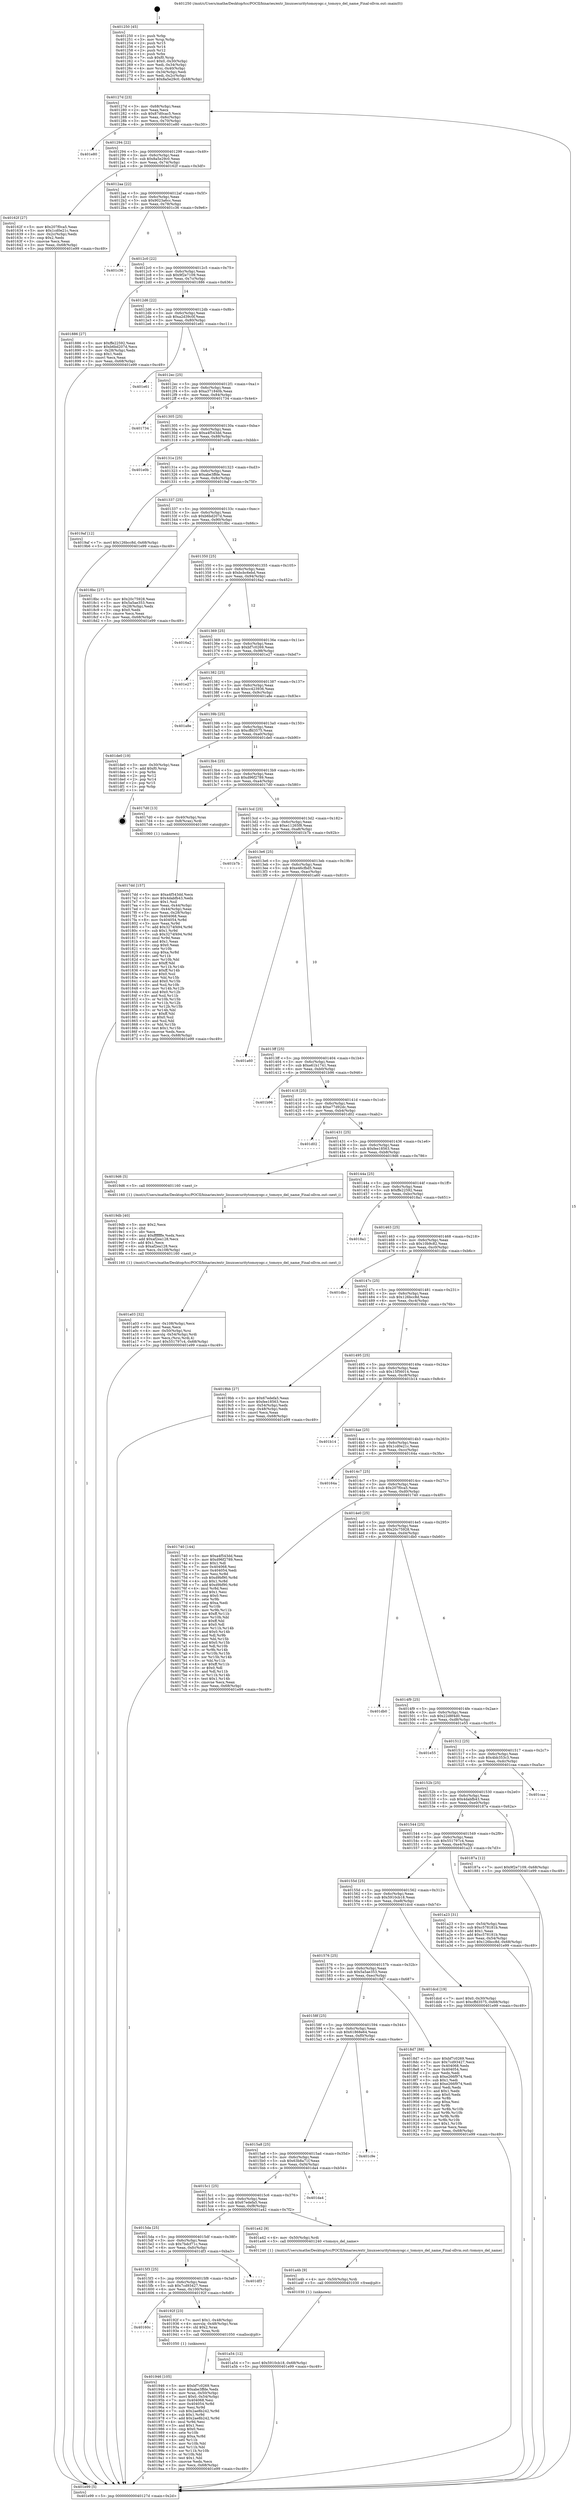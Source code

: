 digraph "0x401250" {
  label = "0x401250 (/mnt/c/Users/mathe/Desktop/tcc/POCII/binaries/extr_linuxsecuritytomoyogc.c_tomoyo_del_name_Final-ollvm.out::main(0))"
  labelloc = "t"
  node[shape=record]

  Entry [label="",width=0.3,height=0.3,shape=circle,fillcolor=black,style=filled]
  "0x40127d" [label="{
     0x40127d [23]\l
     | [instrs]\l
     &nbsp;&nbsp;0x40127d \<+3\>: mov -0x68(%rbp),%eax\l
     &nbsp;&nbsp;0x401280 \<+2\>: mov %eax,%ecx\l
     &nbsp;&nbsp;0x401282 \<+6\>: sub $0x87d0cac5,%ecx\l
     &nbsp;&nbsp;0x401288 \<+3\>: mov %eax,-0x6c(%rbp)\l
     &nbsp;&nbsp;0x40128b \<+3\>: mov %ecx,-0x70(%rbp)\l
     &nbsp;&nbsp;0x40128e \<+6\>: je 0000000000401e80 \<main+0xc30\>\l
  }"]
  "0x401e80" [label="{
     0x401e80\l
  }", style=dashed]
  "0x401294" [label="{
     0x401294 [22]\l
     | [instrs]\l
     &nbsp;&nbsp;0x401294 \<+5\>: jmp 0000000000401299 \<main+0x49\>\l
     &nbsp;&nbsp;0x401299 \<+3\>: mov -0x6c(%rbp),%eax\l
     &nbsp;&nbsp;0x40129c \<+5\>: sub $0x8a5e29c0,%eax\l
     &nbsp;&nbsp;0x4012a1 \<+3\>: mov %eax,-0x74(%rbp)\l
     &nbsp;&nbsp;0x4012a4 \<+6\>: je 000000000040162f \<main+0x3df\>\l
  }"]
  Exit [label="",width=0.3,height=0.3,shape=circle,fillcolor=black,style=filled,peripheries=2]
  "0x40162f" [label="{
     0x40162f [27]\l
     | [instrs]\l
     &nbsp;&nbsp;0x40162f \<+5\>: mov $0x207f0ca5,%eax\l
     &nbsp;&nbsp;0x401634 \<+5\>: mov $0x1cd0e21c,%ecx\l
     &nbsp;&nbsp;0x401639 \<+3\>: mov -0x2c(%rbp),%edx\l
     &nbsp;&nbsp;0x40163c \<+3\>: cmp $0x2,%edx\l
     &nbsp;&nbsp;0x40163f \<+3\>: cmovne %ecx,%eax\l
     &nbsp;&nbsp;0x401642 \<+3\>: mov %eax,-0x68(%rbp)\l
     &nbsp;&nbsp;0x401645 \<+5\>: jmp 0000000000401e99 \<main+0xc49\>\l
  }"]
  "0x4012aa" [label="{
     0x4012aa [22]\l
     | [instrs]\l
     &nbsp;&nbsp;0x4012aa \<+5\>: jmp 00000000004012af \<main+0x5f\>\l
     &nbsp;&nbsp;0x4012af \<+3\>: mov -0x6c(%rbp),%eax\l
     &nbsp;&nbsp;0x4012b2 \<+5\>: sub $0x9023a6cc,%eax\l
     &nbsp;&nbsp;0x4012b7 \<+3\>: mov %eax,-0x78(%rbp)\l
     &nbsp;&nbsp;0x4012ba \<+6\>: je 0000000000401c36 \<main+0x9e6\>\l
  }"]
  "0x401e99" [label="{
     0x401e99 [5]\l
     | [instrs]\l
     &nbsp;&nbsp;0x401e99 \<+5\>: jmp 000000000040127d \<main+0x2d\>\l
  }"]
  "0x401250" [label="{
     0x401250 [45]\l
     | [instrs]\l
     &nbsp;&nbsp;0x401250 \<+1\>: push %rbp\l
     &nbsp;&nbsp;0x401251 \<+3\>: mov %rsp,%rbp\l
     &nbsp;&nbsp;0x401254 \<+2\>: push %r15\l
     &nbsp;&nbsp;0x401256 \<+2\>: push %r14\l
     &nbsp;&nbsp;0x401258 \<+2\>: push %r12\l
     &nbsp;&nbsp;0x40125a \<+1\>: push %rbx\l
     &nbsp;&nbsp;0x40125b \<+7\>: sub $0xf0,%rsp\l
     &nbsp;&nbsp;0x401262 \<+7\>: movl $0x0,-0x30(%rbp)\l
     &nbsp;&nbsp;0x401269 \<+3\>: mov %edi,-0x34(%rbp)\l
     &nbsp;&nbsp;0x40126c \<+4\>: mov %rsi,-0x40(%rbp)\l
     &nbsp;&nbsp;0x401270 \<+3\>: mov -0x34(%rbp),%edi\l
     &nbsp;&nbsp;0x401273 \<+3\>: mov %edi,-0x2c(%rbp)\l
     &nbsp;&nbsp;0x401276 \<+7\>: movl $0x8a5e29c0,-0x68(%rbp)\l
  }"]
  "0x401a54" [label="{
     0x401a54 [12]\l
     | [instrs]\l
     &nbsp;&nbsp;0x401a54 \<+7\>: movl $0x5910cb18,-0x68(%rbp)\l
     &nbsp;&nbsp;0x401a5b \<+5\>: jmp 0000000000401e99 \<main+0xc49\>\l
  }"]
  "0x401c36" [label="{
     0x401c36\l
  }", style=dashed]
  "0x4012c0" [label="{
     0x4012c0 [22]\l
     | [instrs]\l
     &nbsp;&nbsp;0x4012c0 \<+5\>: jmp 00000000004012c5 \<main+0x75\>\l
     &nbsp;&nbsp;0x4012c5 \<+3\>: mov -0x6c(%rbp),%eax\l
     &nbsp;&nbsp;0x4012c8 \<+5\>: sub $0x9f2e7109,%eax\l
     &nbsp;&nbsp;0x4012cd \<+3\>: mov %eax,-0x7c(%rbp)\l
     &nbsp;&nbsp;0x4012d0 \<+6\>: je 0000000000401886 \<main+0x636\>\l
  }"]
  "0x401a4b" [label="{
     0x401a4b [9]\l
     | [instrs]\l
     &nbsp;&nbsp;0x401a4b \<+4\>: mov -0x50(%rbp),%rdi\l
     &nbsp;&nbsp;0x401a4f \<+5\>: call 0000000000401030 \<free@plt\>\l
     | [calls]\l
     &nbsp;&nbsp;0x401030 \{1\} (unknown)\l
  }"]
  "0x401886" [label="{
     0x401886 [27]\l
     | [instrs]\l
     &nbsp;&nbsp;0x401886 \<+5\>: mov $0xffe22592,%eax\l
     &nbsp;&nbsp;0x40188b \<+5\>: mov $0xb6bd207d,%ecx\l
     &nbsp;&nbsp;0x401890 \<+3\>: mov -0x28(%rbp),%edx\l
     &nbsp;&nbsp;0x401893 \<+3\>: cmp $0x1,%edx\l
     &nbsp;&nbsp;0x401896 \<+3\>: cmovl %ecx,%eax\l
     &nbsp;&nbsp;0x401899 \<+3\>: mov %eax,-0x68(%rbp)\l
     &nbsp;&nbsp;0x40189c \<+5\>: jmp 0000000000401e99 \<main+0xc49\>\l
  }"]
  "0x4012d6" [label="{
     0x4012d6 [22]\l
     | [instrs]\l
     &nbsp;&nbsp;0x4012d6 \<+5\>: jmp 00000000004012db \<main+0x8b\>\l
     &nbsp;&nbsp;0x4012db \<+3\>: mov -0x6c(%rbp),%eax\l
     &nbsp;&nbsp;0x4012de \<+5\>: sub $0xa2d39c0f,%eax\l
     &nbsp;&nbsp;0x4012e3 \<+3\>: mov %eax,-0x80(%rbp)\l
     &nbsp;&nbsp;0x4012e6 \<+6\>: je 0000000000401e61 \<main+0xc11\>\l
  }"]
  "0x401a03" [label="{
     0x401a03 [32]\l
     | [instrs]\l
     &nbsp;&nbsp;0x401a03 \<+6\>: mov -0x108(%rbp),%ecx\l
     &nbsp;&nbsp;0x401a09 \<+3\>: imul %eax,%ecx\l
     &nbsp;&nbsp;0x401a0c \<+4\>: mov -0x50(%rbp),%rsi\l
     &nbsp;&nbsp;0x401a10 \<+4\>: movslq -0x54(%rbp),%rdi\l
     &nbsp;&nbsp;0x401a14 \<+3\>: mov %ecx,(%rsi,%rdi,4)\l
     &nbsp;&nbsp;0x401a17 \<+7\>: movl $0x551797c4,-0x68(%rbp)\l
     &nbsp;&nbsp;0x401a1e \<+5\>: jmp 0000000000401e99 \<main+0xc49\>\l
  }"]
  "0x401e61" [label="{
     0x401e61\l
  }", style=dashed]
  "0x4012ec" [label="{
     0x4012ec [25]\l
     | [instrs]\l
     &nbsp;&nbsp;0x4012ec \<+5\>: jmp 00000000004012f1 \<main+0xa1\>\l
     &nbsp;&nbsp;0x4012f1 \<+3\>: mov -0x6c(%rbp),%eax\l
     &nbsp;&nbsp;0x4012f4 \<+5\>: sub $0xa371840b,%eax\l
     &nbsp;&nbsp;0x4012f9 \<+6\>: mov %eax,-0x84(%rbp)\l
     &nbsp;&nbsp;0x4012ff \<+6\>: je 0000000000401734 \<main+0x4e4\>\l
  }"]
  "0x4019db" [label="{
     0x4019db [40]\l
     | [instrs]\l
     &nbsp;&nbsp;0x4019db \<+5\>: mov $0x2,%ecx\l
     &nbsp;&nbsp;0x4019e0 \<+1\>: cltd\l
     &nbsp;&nbsp;0x4019e1 \<+2\>: idiv %ecx\l
     &nbsp;&nbsp;0x4019e3 \<+6\>: imul $0xfffffffe,%edx,%ecx\l
     &nbsp;&nbsp;0x4019e9 \<+6\>: add $0xaf2ea128,%ecx\l
     &nbsp;&nbsp;0x4019ef \<+3\>: add $0x1,%ecx\l
     &nbsp;&nbsp;0x4019f2 \<+6\>: sub $0xaf2ea128,%ecx\l
     &nbsp;&nbsp;0x4019f8 \<+6\>: mov %ecx,-0x108(%rbp)\l
     &nbsp;&nbsp;0x4019fe \<+5\>: call 0000000000401160 \<next_i\>\l
     | [calls]\l
     &nbsp;&nbsp;0x401160 \{1\} (/mnt/c/Users/mathe/Desktop/tcc/POCII/binaries/extr_linuxsecuritytomoyogc.c_tomoyo_del_name_Final-ollvm.out::next_i)\l
  }"]
  "0x401734" [label="{
     0x401734\l
  }", style=dashed]
  "0x401305" [label="{
     0x401305 [25]\l
     | [instrs]\l
     &nbsp;&nbsp;0x401305 \<+5\>: jmp 000000000040130a \<main+0xba\>\l
     &nbsp;&nbsp;0x40130a \<+3\>: mov -0x6c(%rbp),%eax\l
     &nbsp;&nbsp;0x40130d \<+5\>: sub $0xa4f543dd,%eax\l
     &nbsp;&nbsp;0x401312 \<+6\>: mov %eax,-0x88(%rbp)\l
     &nbsp;&nbsp;0x401318 \<+6\>: je 0000000000401e0b \<main+0xbbb\>\l
  }"]
  "0x401946" [label="{
     0x401946 [105]\l
     | [instrs]\l
     &nbsp;&nbsp;0x401946 \<+5\>: mov $0xbf7c0269,%ecx\l
     &nbsp;&nbsp;0x40194b \<+5\>: mov $0xabe3ffde,%edx\l
     &nbsp;&nbsp;0x401950 \<+4\>: mov %rax,-0x50(%rbp)\l
     &nbsp;&nbsp;0x401954 \<+7\>: movl $0x0,-0x54(%rbp)\l
     &nbsp;&nbsp;0x40195b \<+7\>: mov 0x404068,%esi\l
     &nbsp;&nbsp;0x401962 \<+8\>: mov 0x404054,%r8d\l
     &nbsp;&nbsp;0x40196a \<+3\>: mov %esi,%r9d\l
     &nbsp;&nbsp;0x40196d \<+7\>: sub $0x2ae8b242,%r9d\l
     &nbsp;&nbsp;0x401974 \<+4\>: sub $0x1,%r9d\l
     &nbsp;&nbsp;0x401978 \<+7\>: add $0x2ae8b242,%r9d\l
     &nbsp;&nbsp;0x40197f \<+4\>: imul %r9d,%esi\l
     &nbsp;&nbsp;0x401983 \<+3\>: and $0x1,%esi\l
     &nbsp;&nbsp;0x401986 \<+3\>: cmp $0x0,%esi\l
     &nbsp;&nbsp;0x401989 \<+4\>: sete %r10b\l
     &nbsp;&nbsp;0x40198d \<+4\>: cmp $0xa,%r8d\l
     &nbsp;&nbsp;0x401991 \<+4\>: setl %r11b\l
     &nbsp;&nbsp;0x401995 \<+3\>: mov %r10b,%bl\l
     &nbsp;&nbsp;0x401998 \<+3\>: and %r11b,%bl\l
     &nbsp;&nbsp;0x40199b \<+3\>: xor %r11b,%r10b\l
     &nbsp;&nbsp;0x40199e \<+3\>: or %r10b,%bl\l
     &nbsp;&nbsp;0x4019a1 \<+3\>: test $0x1,%bl\l
     &nbsp;&nbsp;0x4019a4 \<+3\>: cmovne %edx,%ecx\l
     &nbsp;&nbsp;0x4019a7 \<+3\>: mov %ecx,-0x68(%rbp)\l
     &nbsp;&nbsp;0x4019aa \<+5\>: jmp 0000000000401e99 \<main+0xc49\>\l
  }"]
  "0x401e0b" [label="{
     0x401e0b\l
  }", style=dashed]
  "0x40131e" [label="{
     0x40131e [25]\l
     | [instrs]\l
     &nbsp;&nbsp;0x40131e \<+5\>: jmp 0000000000401323 \<main+0xd3\>\l
     &nbsp;&nbsp;0x401323 \<+3\>: mov -0x6c(%rbp),%eax\l
     &nbsp;&nbsp;0x401326 \<+5\>: sub $0xabe3ffde,%eax\l
     &nbsp;&nbsp;0x40132b \<+6\>: mov %eax,-0x8c(%rbp)\l
     &nbsp;&nbsp;0x401331 \<+6\>: je 00000000004019af \<main+0x75f\>\l
  }"]
  "0x40160c" [label="{
     0x40160c\l
  }", style=dashed]
  "0x4019af" [label="{
     0x4019af [12]\l
     | [instrs]\l
     &nbsp;&nbsp;0x4019af \<+7\>: movl $0x126bcc8d,-0x68(%rbp)\l
     &nbsp;&nbsp;0x4019b6 \<+5\>: jmp 0000000000401e99 \<main+0xc49\>\l
  }"]
  "0x401337" [label="{
     0x401337 [25]\l
     | [instrs]\l
     &nbsp;&nbsp;0x401337 \<+5\>: jmp 000000000040133c \<main+0xec\>\l
     &nbsp;&nbsp;0x40133c \<+3\>: mov -0x6c(%rbp),%eax\l
     &nbsp;&nbsp;0x40133f \<+5\>: sub $0xb6bd207d,%eax\l
     &nbsp;&nbsp;0x401344 \<+6\>: mov %eax,-0x90(%rbp)\l
     &nbsp;&nbsp;0x40134a \<+6\>: je 00000000004018bc \<main+0x66c\>\l
  }"]
  "0x40192f" [label="{
     0x40192f [23]\l
     | [instrs]\l
     &nbsp;&nbsp;0x40192f \<+7\>: movl $0x1,-0x48(%rbp)\l
     &nbsp;&nbsp;0x401936 \<+4\>: movslq -0x48(%rbp),%rax\l
     &nbsp;&nbsp;0x40193a \<+4\>: shl $0x2,%rax\l
     &nbsp;&nbsp;0x40193e \<+3\>: mov %rax,%rdi\l
     &nbsp;&nbsp;0x401941 \<+5\>: call 0000000000401050 \<malloc@plt\>\l
     | [calls]\l
     &nbsp;&nbsp;0x401050 \{1\} (unknown)\l
  }"]
  "0x4018bc" [label="{
     0x4018bc [27]\l
     | [instrs]\l
     &nbsp;&nbsp;0x4018bc \<+5\>: mov $0x20c75928,%eax\l
     &nbsp;&nbsp;0x4018c1 \<+5\>: mov $0x5a5ae353,%ecx\l
     &nbsp;&nbsp;0x4018c6 \<+3\>: mov -0x28(%rbp),%edx\l
     &nbsp;&nbsp;0x4018c9 \<+3\>: cmp $0x0,%edx\l
     &nbsp;&nbsp;0x4018cc \<+3\>: cmove %ecx,%eax\l
     &nbsp;&nbsp;0x4018cf \<+3\>: mov %eax,-0x68(%rbp)\l
     &nbsp;&nbsp;0x4018d2 \<+5\>: jmp 0000000000401e99 \<main+0xc49\>\l
  }"]
  "0x401350" [label="{
     0x401350 [25]\l
     | [instrs]\l
     &nbsp;&nbsp;0x401350 \<+5\>: jmp 0000000000401355 \<main+0x105\>\l
     &nbsp;&nbsp;0x401355 \<+3\>: mov -0x6c(%rbp),%eax\l
     &nbsp;&nbsp;0x401358 \<+5\>: sub $0xbcbc6ebd,%eax\l
     &nbsp;&nbsp;0x40135d \<+6\>: mov %eax,-0x94(%rbp)\l
     &nbsp;&nbsp;0x401363 \<+6\>: je 00000000004016a2 \<main+0x452\>\l
  }"]
  "0x4015f3" [label="{
     0x4015f3 [25]\l
     | [instrs]\l
     &nbsp;&nbsp;0x4015f3 \<+5\>: jmp 00000000004015f8 \<main+0x3a8\>\l
     &nbsp;&nbsp;0x4015f8 \<+3\>: mov -0x6c(%rbp),%eax\l
     &nbsp;&nbsp;0x4015fb \<+5\>: sub $0x7cd93427,%eax\l
     &nbsp;&nbsp;0x401600 \<+6\>: mov %eax,-0x100(%rbp)\l
     &nbsp;&nbsp;0x401606 \<+6\>: je 000000000040192f \<main+0x6df\>\l
  }"]
  "0x4016a2" [label="{
     0x4016a2\l
  }", style=dashed]
  "0x401369" [label="{
     0x401369 [25]\l
     | [instrs]\l
     &nbsp;&nbsp;0x401369 \<+5\>: jmp 000000000040136e \<main+0x11e\>\l
     &nbsp;&nbsp;0x40136e \<+3\>: mov -0x6c(%rbp),%eax\l
     &nbsp;&nbsp;0x401371 \<+5\>: sub $0xbf7c0269,%eax\l
     &nbsp;&nbsp;0x401376 \<+6\>: mov %eax,-0x98(%rbp)\l
     &nbsp;&nbsp;0x40137c \<+6\>: je 0000000000401e27 \<main+0xbd7\>\l
  }"]
  "0x401df3" [label="{
     0x401df3\l
  }", style=dashed]
  "0x401e27" [label="{
     0x401e27\l
  }", style=dashed]
  "0x401382" [label="{
     0x401382 [25]\l
     | [instrs]\l
     &nbsp;&nbsp;0x401382 \<+5\>: jmp 0000000000401387 \<main+0x137\>\l
     &nbsp;&nbsp;0x401387 \<+3\>: mov -0x6c(%rbp),%eax\l
     &nbsp;&nbsp;0x40138a \<+5\>: sub $0xcc423936,%eax\l
     &nbsp;&nbsp;0x40138f \<+6\>: mov %eax,-0x9c(%rbp)\l
     &nbsp;&nbsp;0x401395 \<+6\>: je 0000000000401a8e \<main+0x83e\>\l
  }"]
  "0x4015da" [label="{
     0x4015da [25]\l
     | [instrs]\l
     &nbsp;&nbsp;0x4015da \<+5\>: jmp 00000000004015df \<main+0x38f\>\l
     &nbsp;&nbsp;0x4015df \<+3\>: mov -0x6c(%rbp),%eax\l
     &nbsp;&nbsp;0x4015e2 \<+5\>: sub $0x7bdcf71c,%eax\l
     &nbsp;&nbsp;0x4015e7 \<+6\>: mov %eax,-0xfc(%rbp)\l
     &nbsp;&nbsp;0x4015ed \<+6\>: je 0000000000401df3 \<main+0xba3\>\l
  }"]
  "0x401a8e" [label="{
     0x401a8e\l
  }", style=dashed]
  "0x40139b" [label="{
     0x40139b [25]\l
     | [instrs]\l
     &nbsp;&nbsp;0x40139b \<+5\>: jmp 00000000004013a0 \<main+0x150\>\l
     &nbsp;&nbsp;0x4013a0 \<+3\>: mov -0x6c(%rbp),%eax\l
     &nbsp;&nbsp;0x4013a3 \<+5\>: sub $0xcffd3575,%eax\l
     &nbsp;&nbsp;0x4013a8 \<+6\>: mov %eax,-0xa0(%rbp)\l
     &nbsp;&nbsp;0x4013ae \<+6\>: je 0000000000401de0 \<main+0xb90\>\l
  }"]
  "0x401a42" [label="{
     0x401a42 [9]\l
     | [instrs]\l
     &nbsp;&nbsp;0x401a42 \<+4\>: mov -0x50(%rbp),%rdi\l
     &nbsp;&nbsp;0x401a46 \<+5\>: call 0000000000401240 \<tomoyo_del_name\>\l
     | [calls]\l
     &nbsp;&nbsp;0x401240 \{1\} (/mnt/c/Users/mathe/Desktop/tcc/POCII/binaries/extr_linuxsecuritytomoyogc.c_tomoyo_del_name_Final-ollvm.out::tomoyo_del_name)\l
  }"]
  "0x401de0" [label="{
     0x401de0 [19]\l
     | [instrs]\l
     &nbsp;&nbsp;0x401de0 \<+3\>: mov -0x30(%rbp),%eax\l
     &nbsp;&nbsp;0x401de3 \<+7\>: add $0xf0,%rsp\l
     &nbsp;&nbsp;0x401dea \<+1\>: pop %rbx\l
     &nbsp;&nbsp;0x401deb \<+2\>: pop %r12\l
     &nbsp;&nbsp;0x401ded \<+2\>: pop %r14\l
     &nbsp;&nbsp;0x401def \<+2\>: pop %r15\l
     &nbsp;&nbsp;0x401df1 \<+1\>: pop %rbp\l
     &nbsp;&nbsp;0x401df2 \<+1\>: ret\l
  }"]
  "0x4013b4" [label="{
     0x4013b4 [25]\l
     | [instrs]\l
     &nbsp;&nbsp;0x4013b4 \<+5\>: jmp 00000000004013b9 \<main+0x169\>\l
     &nbsp;&nbsp;0x4013b9 \<+3\>: mov -0x6c(%rbp),%eax\l
     &nbsp;&nbsp;0x4013bc \<+5\>: sub $0xd96f2789,%eax\l
     &nbsp;&nbsp;0x4013c1 \<+6\>: mov %eax,-0xa4(%rbp)\l
     &nbsp;&nbsp;0x4013c7 \<+6\>: je 00000000004017d0 \<main+0x580\>\l
  }"]
  "0x4015c1" [label="{
     0x4015c1 [25]\l
     | [instrs]\l
     &nbsp;&nbsp;0x4015c1 \<+5\>: jmp 00000000004015c6 \<main+0x376\>\l
     &nbsp;&nbsp;0x4015c6 \<+3\>: mov -0x6c(%rbp),%eax\l
     &nbsp;&nbsp;0x4015c9 \<+5\>: sub $0x67edefa5,%eax\l
     &nbsp;&nbsp;0x4015ce \<+6\>: mov %eax,-0xf8(%rbp)\l
     &nbsp;&nbsp;0x4015d4 \<+6\>: je 0000000000401a42 \<main+0x7f2\>\l
  }"]
  "0x4017d0" [label="{
     0x4017d0 [13]\l
     | [instrs]\l
     &nbsp;&nbsp;0x4017d0 \<+4\>: mov -0x40(%rbp),%rax\l
     &nbsp;&nbsp;0x4017d4 \<+4\>: mov 0x8(%rax),%rdi\l
     &nbsp;&nbsp;0x4017d8 \<+5\>: call 0000000000401060 \<atoi@plt\>\l
     | [calls]\l
     &nbsp;&nbsp;0x401060 \{1\} (unknown)\l
  }"]
  "0x4013cd" [label="{
     0x4013cd [25]\l
     | [instrs]\l
     &nbsp;&nbsp;0x4013cd \<+5\>: jmp 00000000004013d2 \<main+0x182\>\l
     &nbsp;&nbsp;0x4013d2 \<+3\>: mov -0x6c(%rbp),%eax\l
     &nbsp;&nbsp;0x4013d5 \<+5\>: sub $0xe11265f8,%eax\l
     &nbsp;&nbsp;0x4013da \<+6\>: mov %eax,-0xa8(%rbp)\l
     &nbsp;&nbsp;0x4013e0 \<+6\>: je 0000000000401b7b \<main+0x92b\>\l
  }"]
  "0x401da4" [label="{
     0x401da4\l
  }", style=dashed]
  "0x401b7b" [label="{
     0x401b7b\l
  }", style=dashed]
  "0x4013e6" [label="{
     0x4013e6 [25]\l
     | [instrs]\l
     &nbsp;&nbsp;0x4013e6 \<+5\>: jmp 00000000004013eb \<main+0x19b\>\l
     &nbsp;&nbsp;0x4013eb \<+3\>: mov -0x6c(%rbp),%eax\l
     &nbsp;&nbsp;0x4013ee \<+5\>: sub $0xe46cfbd5,%eax\l
     &nbsp;&nbsp;0x4013f3 \<+6\>: mov %eax,-0xac(%rbp)\l
     &nbsp;&nbsp;0x4013f9 \<+6\>: je 0000000000401a60 \<main+0x810\>\l
  }"]
  "0x4015a8" [label="{
     0x4015a8 [25]\l
     | [instrs]\l
     &nbsp;&nbsp;0x4015a8 \<+5\>: jmp 00000000004015ad \<main+0x35d\>\l
     &nbsp;&nbsp;0x4015ad \<+3\>: mov -0x6c(%rbp),%eax\l
     &nbsp;&nbsp;0x4015b0 \<+5\>: sub $0x63b8a71f,%eax\l
     &nbsp;&nbsp;0x4015b5 \<+6\>: mov %eax,-0xf4(%rbp)\l
     &nbsp;&nbsp;0x4015bb \<+6\>: je 0000000000401da4 \<main+0xb54\>\l
  }"]
  "0x401a60" [label="{
     0x401a60\l
  }", style=dashed]
  "0x4013ff" [label="{
     0x4013ff [25]\l
     | [instrs]\l
     &nbsp;&nbsp;0x4013ff \<+5\>: jmp 0000000000401404 \<main+0x1b4\>\l
     &nbsp;&nbsp;0x401404 \<+3\>: mov -0x6c(%rbp),%eax\l
     &nbsp;&nbsp;0x401407 \<+5\>: sub $0xe61b1741,%eax\l
     &nbsp;&nbsp;0x40140c \<+6\>: mov %eax,-0xb0(%rbp)\l
     &nbsp;&nbsp;0x401412 \<+6\>: je 0000000000401b96 \<main+0x946\>\l
  }"]
  "0x401c9e" [label="{
     0x401c9e\l
  }", style=dashed]
  "0x401b96" [label="{
     0x401b96\l
  }", style=dashed]
  "0x401418" [label="{
     0x401418 [25]\l
     | [instrs]\l
     &nbsp;&nbsp;0x401418 \<+5\>: jmp 000000000040141d \<main+0x1cd\>\l
     &nbsp;&nbsp;0x40141d \<+3\>: mov -0x6c(%rbp),%eax\l
     &nbsp;&nbsp;0x401420 \<+5\>: sub $0xe77d92dc,%eax\l
     &nbsp;&nbsp;0x401425 \<+6\>: mov %eax,-0xb4(%rbp)\l
     &nbsp;&nbsp;0x40142b \<+6\>: je 0000000000401d02 \<main+0xab2\>\l
  }"]
  "0x40158f" [label="{
     0x40158f [25]\l
     | [instrs]\l
     &nbsp;&nbsp;0x40158f \<+5\>: jmp 0000000000401594 \<main+0x344\>\l
     &nbsp;&nbsp;0x401594 \<+3\>: mov -0x6c(%rbp),%eax\l
     &nbsp;&nbsp;0x401597 \<+5\>: sub $0x61868e64,%eax\l
     &nbsp;&nbsp;0x40159c \<+6\>: mov %eax,-0xf0(%rbp)\l
     &nbsp;&nbsp;0x4015a2 \<+6\>: je 0000000000401c9e \<main+0xa4e\>\l
  }"]
  "0x401d02" [label="{
     0x401d02\l
  }", style=dashed]
  "0x401431" [label="{
     0x401431 [25]\l
     | [instrs]\l
     &nbsp;&nbsp;0x401431 \<+5\>: jmp 0000000000401436 \<main+0x1e6\>\l
     &nbsp;&nbsp;0x401436 \<+3\>: mov -0x6c(%rbp),%eax\l
     &nbsp;&nbsp;0x401439 \<+5\>: sub $0xfee18563,%eax\l
     &nbsp;&nbsp;0x40143e \<+6\>: mov %eax,-0xb8(%rbp)\l
     &nbsp;&nbsp;0x401444 \<+6\>: je 00000000004019d6 \<main+0x786\>\l
  }"]
  "0x4018d7" [label="{
     0x4018d7 [88]\l
     | [instrs]\l
     &nbsp;&nbsp;0x4018d7 \<+5\>: mov $0xbf7c0269,%eax\l
     &nbsp;&nbsp;0x4018dc \<+5\>: mov $0x7cd93427,%ecx\l
     &nbsp;&nbsp;0x4018e1 \<+7\>: mov 0x404068,%edx\l
     &nbsp;&nbsp;0x4018e8 \<+7\>: mov 0x404054,%esi\l
     &nbsp;&nbsp;0x4018ef \<+2\>: mov %edx,%edi\l
     &nbsp;&nbsp;0x4018f1 \<+6\>: sub $0xe266f974,%edi\l
     &nbsp;&nbsp;0x4018f7 \<+3\>: sub $0x1,%edi\l
     &nbsp;&nbsp;0x4018fa \<+6\>: add $0xe266f974,%edi\l
     &nbsp;&nbsp;0x401900 \<+3\>: imul %edi,%edx\l
     &nbsp;&nbsp;0x401903 \<+3\>: and $0x1,%edx\l
     &nbsp;&nbsp;0x401906 \<+3\>: cmp $0x0,%edx\l
     &nbsp;&nbsp;0x401909 \<+4\>: sete %r8b\l
     &nbsp;&nbsp;0x40190d \<+3\>: cmp $0xa,%esi\l
     &nbsp;&nbsp;0x401910 \<+4\>: setl %r9b\l
     &nbsp;&nbsp;0x401914 \<+3\>: mov %r8b,%r10b\l
     &nbsp;&nbsp;0x401917 \<+3\>: and %r9b,%r10b\l
     &nbsp;&nbsp;0x40191a \<+3\>: xor %r9b,%r8b\l
     &nbsp;&nbsp;0x40191d \<+3\>: or %r8b,%r10b\l
     &nbsp;&nbsp;0x401920 \<+4\>: test $0x1,%r10b\l
     &nbsp;&nbsp;0x401924 \<+3\>: cmovne %ecx,%eax\l
     &nbsp;&nbsp;0x401927 \<+3\>: mov %eax,-0x68(%rbp)\l
     &nbsp;&nbsp;0x40192a \<+5\>: jmp 0000000000401e99 \<main+0xc49\>\l
  }"]
  "0x4019d6" [label="{
     0x4019d6 [5]\l
     | [instrs]\l
     &nbsp;&nbsp;0x4019d6 \<+5\>: call 0000000000401160 \<next_i\>\l
     | [calls]\l
     &nbsp;&nbsp;0x401160 \{1\} (/mnt/c/Users/mathe/Desktop/tcc/POCII/binaries/extr_linuxsecuritytomoyogc.c_tomoyo_del_name_Final-ollvm.out::next_i)\l
  }"]
  "0x40144a" [label="{
     0x40144a [25]\l
     | [instrs]\l
     &nbsp;&nbsp;0x40144a \<+5\>: jmp 000000000040144f \<main+0x1ff\>\l
     &nbsp;&nbsp;0x40144f \<+3\>: mov -0x6c(%rbp),%eax\l
     &nbsp;&nbsp;0x401452 \<+5\>: sub $0xffe22592,%eax\l
     &nbsp;&nbsp;0x401457 \<+6\>: mov %eax,-0xbc(%rbp)\l
     &nbsp;&nbsp;0x40145d \<+6\>: je 00000000004018a1 \<main+0x651\>\l
  }"]
  "0x401576" [label="{
     0x401576 [25]\l
     | [instrs]\l
     &nbsp;&nbsp;0x401576 \<+5\>: jmp 000000000040157b \<main+0x32b\>\l
     &nbsp;&nbsp;0x40157b \<+3\>: mov -0x6c(%rbp),%eax\l
     &nbsp;&nbsp;0x40157e \<+5\>: sub $0x5a5ae353,%eax\l
     &nbsp;&nbsp;0x401583 \<+6\>: mov %eax,-0xec(%rbp)\l
     &nbsp;&nbsp;0x401589 \<+6\>: je 00000000004018d7 \<main+0x687\>\l
  }"]
  "0x4018a1" [label="{
     0x4018a1\l
  }", style=dashed]
  "0x401463" [label="{
     0x401463 [25]\l
     | [instrs]\l
     &nbsp;&nbsp;0x401463 \<+5\>: jmp 0000000000401468 \<main+0x218\>\l
     &nbsp;&nbsp;0x401468 \<+3\>: mov -0x6c(%rbp),%eax\l
     &nbsp;&nbsp;0x40146b \<+5\>: sub $0x10b9c82,%eax\l
     &nbsp;&nbsp;0x401470 \<+6\>: mov %eax,-0xc0(%rbp)\l
     &nbsp;&nbsp;0x401476 \<+6\>: je 0000000000401dbc \<main+0xb6c\>\l
  }"]
  "0x401dcd" [label="{
     0x401dcd [19]\l
     | [instrs]\l
     &nbsp;&nbsp;0x401dcd \<+7\>: movl $0x0,-0x30(%rbp)\l
     &nbsp;&nbsp;0x401dd4 \<+7\>: movl $0xcffd3575,-0x68(%rbp)\l
     &nbsp;&nbsp;0x401ddb \<+5\>: jmp 0000000000401e99 \<main+0xc49\>\l
  }"]
  "0x401dbc" [label="{
     0x401dbc\l
  }", style=dashed]
  "0x40147c" [label="{
     0x40147c [25]\l
     | [instrs]\l
     &nbsp;&nbsp;0x40147c \<+5\>: jmp 0000000000401481 \<main+0x231\>\l
     &nbsp;&nbsp;0x401481 \<+3\>: mov -0x6c(%rbp),%eax\l
     &nbsp;&nbsp;0x401484 \<+5\>: sub $0x126bcc8d,%eax\l
     &nbsp;&nbsp;0x401489 \<+6\>: mov %eax,-0xc4(%rbp)\l
     &nbsp;&nbsp;0x40148f \<+6\>: je 00000000004019bb \<main+0x76b\>\l
  }"]
  "0x40155d" [label="{
     0x40155d [25]\l
     | [instrs]\l
     &nbsp;&nbsp;0x40155d \<+5\>: jmp 0000000000401562 \<main+0x312\>\l
     &nbsp;&nbsp;0x401562 \<+3\>: mov -0x6c(%rbp),%eax\l
     &nbsp;&nbsp;0x401565 \<+5\>: sub $0x5910cb18,%eax\l
     &nbsp;&nbsp;0x40156a \<+6\>: mov %eax,-0xe8(%rbp)\l
     &nbsp;&nbsp;0x401570 \<+6\>: je 0000000000401dcd \<main+0xb7d\>\l
  }"]
  "0x4019bb" [label="{
     0x4019bb [27]\l
     | [instrs]\l
     &nbsp;&nbsp;0x4019bb \<+5\>: mov $0x67edefa5,%eax\l
     &nbsp;&nbsp;0x4019c0 \<+5\>: mov $0xfee18563,%ecx\l
     &nbsp;&nbsp;0x4019c5 \<+3\>: mov -0x54(%rbp),%edx\l
     &nbsp;&nbsp;0x4019c8 \<+3\>: cmp -0x48(%rbp),%edx\l
     &nbsp;&nbsp;0x4019cb \<+3\>: cmovl %ecx,%eax\l
     &nbsp;&nbsp;0x4019ce \<+3\>: mov %eax,-0x68(%rbp)\l
     &nbsp;&nbsp;0x4019d1 \<+5\>: jmp 0000000000401e99 \<main+0xc49\>\l
  }"]
  "0x401495" [label="{
     0x401495 [25]\l
     | [instrs]\l
     &nbsp;&nbsp;0x401495 \<+5\>: jmp 000000000040149a \<main+0x24a\>\l
     &nbsp;&nbsp;0x40149a \<+3\>: mov -0x6c(%rbp),%eax\l
     &nbsp;&nbsp;0x40149d \<+5\>: sub $0x15f56014,%eax\l
     &nbsp;&nbsp;0x4014a2 \<+6\>: mov %eax,-0xc8(%rbp)\l
     &nbsp;&nbsp;0x4014a8 \<+6\>: je 0000000000401b14 \<main+0x8c4\>\l
  }"]
  "0x401a23" [label="{
     0x401a23 [31]\l
     | [instrs]\l
     &nbsp;&nbsp;0x401a23 \<+3\>: mov -0x54(%rbp),%eax\l
     &nbsp;&nbsp;0x401a26 \<+5\>: sub $0xc578181b,%eax\l
     &nbsp;&nbsp;0x401a2b \<+3\>: add $0x1,%eax\l
     &nbsp;&nbsp;0x401a2e \<+5\>: add $0xc578181b,%eax\l
     &nbsp;&nbsp;0x401a33 \<+3\>: mov %eax,-0x54(%rbp)\l
     &nbsp;&nbsp;0x401a36 \<+7\>: movl $0x126bcc8d,-0x68(%rbp)\l
     &nbsp;&nbsp;0x401a3d \<+5\>: jmp 0000000000401e99 \<main+0xc49\>\l
  }"]
  "0x401b14" [label="{
     0x401b14\l
  }", style=dashed]
  "0x4014ae" [label="{
     0x4014ae [25]\l
     | [instrs]\l
     &nbsp;&nbsp;0x4014ae \<+5\>: jmp 00000000004014b3 \<main+0x263\>\l
     &nbsp;&nbsp;0x4014b3 \<+3\>: mov -0x6c(%rbp),%eax\l
     &nbsp;&nbsp;0x4014b6 \<+5\>: sub $0x1cd0e21c,%eax\l
     &nbsp;&nbsp;0x4014bb \<+6\>: mov %eax,-0xcc(%rbp)\l
     &nbsp;&nbsp;0x4014c1 \<+6\>: je 000000000040164a \<main+0x3fa\>\l
  }"]
  "0x401544" [label="{
     0x401544 [25]\l
     | [instrs]\l
     &nbsp;&nbsp;0x401544 \<+5\>: jmp 0000000000401549 \<main+0x2f9\>\l
     &nbsp;&nbsp;0x401549 \<+3\>: mov -0x6c(%rbp),%eax\l
     &nbsp;&nbsp;0x40154c \<+5\>: sub $0x551797c4,%eax\l
     &nbsp;&nbsp;0x401551 \<+6\>: mov %eax,-0xe4(%rbp)\l
     &nbsp;&nbsp;0x401557 \<+6\>: je 0000000000401a23 \<main+0x7d3\>\l
  }"]
  "0x40164a" [label="{
     0x40164a\l
  }", style=dashed]
  "0x4014c7" [label="{
     0x4014c7 [25]\l
     | [instrs]\l
     &nbsp;&nbsp;0x4014c7 \<+5\>: jmp 00000000004014cc \<main+0x27c\>\l
     &nbsp;&nbsp;0x4014cc \<+3\>: mov -0x6c(%rbp),%eax\l
     &nbsp;&nbsp;0x4014cf \<+5\>: sub $0x207f0ca5,%eax\l
     &nbsp;&nbsp;0x4014d4 \<+6\>: mov %eax,-0xd0(%rbp)\l
     &nbsp;&nbsp;0x4014da \<+6\>: je 0000000000401740 \<main+0x4f0\>\l
  }"]
  "0x40187a" [label="{
     0x40187a [12]\l
     | [instrs]\l
     &nbsp;&nbsp;0x40187a \<+7\>: movl $0x9f2e7109,-0x68(%rbp)\l
     &nbsp;&nbsp;0x401881 \<+5\>: jmp 0000000000401e99 \<main+0xc49\>\l
  }"]
  "0x401740" [label="{
     0x401740 [144]\l
     | [instrs]\l
     &nbsp;&nbsp;0x401740 \<+5\>: mov $0xa4f543dd,%eax\l
     &nbsp;&nbsp;0x401745 \<+5\>: mov $0xd96f2789,%ecx\l
     &nbsp;&nbsp;0x40174a \<+2\>: mov $0x1,%dl\l
     &nbsp;&nbsp;0x40174c \<+7\>: mov 0x404068,%esi\l
     &nbsp;&nbsp;0x401753 \<+7\>: mov 0x404054,%edi\l
     &nbsp;&nbsp;0x40175a \<+3\>: mov %esi,%r8d\l
     &nbsp;&nbsp;0x40175d \<+7\>: sub $0xd9bf90,%r8d\l
     &nbsp;&nbsp;0x401764 \<+4\>: sub $0x1,%r8d\l
     &nbsp;&nbsp;0x401768 \<+7\>: add $0xd9bf90,%r8d\l
     &nbsp;&nbsp;0x40176f \<+4\>: imul %r8d,%esi\l
     &nbsp;&nbsp;0x401773 \<+3\>: and $0x1,%esi\l
     &nbsp;&nbsp;0x401776 \<+3\>: cmp $0x0,%esi\l
     &nbsp;&nbsp;0x401779 \<+4\>: sete %r9b\l
     &nbsp;&nbsp;0x40177d \<+3\>: cmp $0xa,%edi\l
     &nbsp;&nbsp;0x401780 \<+4\>: setl %r10b\l
     &nbsp;&nbsp;0x401784 \<+3\>: mov %r9b,%r11b\l
     &nbsp;&nbsp;0x401787 \<+4\>: xor $0xff,%r11b\l
     &nbsp;&nbsp;0x40178b \<+3\>: mov %r10b,%bl\l
     &nbsp;&nbsp;0x40178e \<+3\>: xor $0xff,%bl\l
     &nbsp;&nbsp;0x401791 \<+3\>: xor $0x0,%dl\l
     &nbsp;&nbsp;0x401794 \<+3\>: mov %r11b,%r14b\l
     &nbsp;&nbsp;0x401797 \<+4\>: and $0x0,%r14b\l
     &nbsp;&nbsp;0x40179b \<+3\>: and %dl,%r9b\l
     &nbsp;&nbsp;0x40179e \<+3\>: mov %bl,%r15b\l
     &nbsp;&nbsp;0x4017a1 \<+4\>: and $0x0,%r15b\l
     &nbsp;&nbsp;0x4017a5 \<+3\>: and %dl,%r10b\l
     &nbsp;&nbsp;0x4017a8 \<+3\>: or %r9b,%r14b\l
     &nbsp;&nbsp;0x4017ab \<+3\>: or %r10b,%r15b\l
     &nbsp;&nbsp;0x4017ae \<+3\>: xor %r15b,%r14b\l
     &nbsp;&nbsp;0x4017b1 \<+3\>: or %bl,%r11b\l
     &nbsp;&nbsp;0x4017b4 \<+4\>: xor $0xff,%r11b\l
     &nbsp;&nbsp;0x4017b8 \<+3\>: or $0x0,%dl\l
     &nbsp;&nbsp;0x4017bb \<+3\>: and %dl,%r11b\l
     &nbsp;&nbsp;0x4017be \<+3\>: or %r11b,%r14b\l
     &nbsp;&nbsp;0x4017c1 \<+4\>: test $0x1,%r14b\l
     &nbsp;&nbsp;0x4017c5 \<+3\>: cmovne %ecx,%eax\l
     &nbsp;&nbsp;0x4017c8 \<+3\>: mov %eax,-0x68(%rbp)\l
     &nbsp;&nbsp;0x4017cb \<+5\>: jmp 0000000000401e99 \<main+0xc49\>\l
  }"]
  "0x4014e0" [label="{
     0x4014e0 [25]\l
     | [instrs]\l
     &nbsp;&nbsp;0x4014e0 \<+5\>: jmp 00000000004014e5 \<main+0x295\>\l
     &nbsp;&nbsp;0x4014e5 \<+3\>: mov -0x6c(%rbp),%eax\l
     &nbsp;&nbsp;0x4014e8 \<+5\>: sub $0x20c75928,%eax\l
     &nbsp;&nbsp;0x4014ed \<+6\>: mov %eax,-0xd4(%rbp)\l
     &nbsp;&nbsp;0x4014f3 \<+6\>: je 0000000000401db0 \<main+0xb60\>\l
  }"]
  "0x4017dd" [label="{
     0x4017dd [157]\l
     | [instrs]\l
     &nbsp;&nbsp;0x4017dd \<+5\>: mov $0xa4f543dd,%ecx\l
     &nbsp;&nbsp;0x4017e2 \<+5\>: mov $0x4dabfb43,%edx\l
     &nbsp;&nbsp;0x4017e7 \<+3\>: mov $0x1,%sil\l
     &nbsp;&nbsp;0x4017ea \<+3\>: mov %eax,-0x44(%rbp)\l
     &nbsp;&nbsp;0x4017ed \<+3\>: mov -0x44(%rbp),%eax\l
     &nbsp;&nbsp;0x4017f0 \<+3\>: mov %eax,-0x28(%rbp)\l
     &nbsp;&nbsp;0x4017f3 \<+7\>: mov 0x404068,%eax\l
     &nbsp;&nbsp;0x4017fa \<+8\>: mov 0x404054,%r8d\l
     &nbsp;&nbsp;0x401802 \<+3\>: mov %eax,%r9d\l
     &nbsp;&nbsp;0x401805 \<+7\>: add $0x3274f494,%r9d\l
     &nbsp;&nbsp;0x40180c \<+4\>: sub $0x1,%r9d\l
     &nbsp;&nbsp;0x401810 \<+7\>: sub $0x3274f494,%r9d\l
     &nbsp;&nbsp;0x401817 \<+4\>: imul %r9d,%eax\l
     &nbsp;&nbsp;0x40181b \<+3\>: and $0x1,%eax\l
     &nbsp;&nbsp;0x40181e \<+3\>: cmp $0x0,%eax\l
     &nbsp;&nbsp;0x401821 \<+4\>: sete %r10b\l
     &nbsp;&nbsp;0x401825 \<+4\>: cmp $0xa,%r8d\l
     &nbsp;&nbsp;0x401829 \<+4\>: setl %r11b\l
     &nbsp;&nbsp;0x40182d \<+3\>: mov %r10b,%bl\l
     &nbsp;&nbsp;0x401830 \<+3\>: xor $0xff,%bl\l
     &nbsp;&nbsp;0x401833 \<+3\>: mov %r11b,%r14b\l
     &nbsp;&nbsp;0x401836 \<+4\>: xor $0xff,%r14b\l
     &nbsp;&nbsp;0x40183a \<+4\>: xor $0x0,%sil\l
     &nbsp;&nbsp;0x40183e \<+3\>: mov %bl,%r15b\l
     &nbsp;&nbsp;0x401841 \<+4\>: and $0x0,%r15b\l
     &nbsp;&nbsp;0x401845 \<+3\>: and %sil,%r10b\l
     &nbsp;&nbsp;0x401848 \<+3\>: mov %r14b,%r12b\l
     &nbsp;&nbsp;0x40184b \<+4\>: and $0x0,%r12b\l
     &nbsp;&nbsp;0x40184f \<+3\>: and %sil,%r11b\l
     &nbsp;&nbsp;0x401852 \<+3\>: or %r10b,%r15b\l
     &nbsp;&nbsp;0x401855 \<+3\>: or %r11b,%r12b\l
     &nbsp;&nbsp;0x401858 \<+3\>: xor %r12b,%r15b\l
     &nbsp;&nbsp;0x40185b \<+3\>: or %r14b,%bl\l
     &nbsp;&nbsp;0x40185e \<+3\>: xor $0xff,%bl\l
     &nbsp;&nbsp;0x401861 \<+4\>: or $0x0,%sil\l
     &nbsp;&nbsp;0x401865 \<+3\>: and %sil,%bl\l
     &nbsp;&nbsp;0x401868 \<+3\>: or %bl,%r15b\l
     &nbsp;&nbsp;0x40186b \<+4\>: test $0x1,%r15b\l
     &nbsp;&nbsp;0x40186f \<+3\>: cmovne %edx,%ecx\l
     &nbsp;&nbsp;0x401872 \<+3\>: mov %ecx,-0x68(%rbp)\l
     &nbsp;&nbsp;0x401875 \<+5\>: jmp 0000000000401e99 \<main+0xc49\>\l
  }"]
  "0x40152b" [label="{
     0x40152b [25]\l
     | [instrs]\l
     &nbsp;&nbsp;0x40152b \<+5\>: jmp 0000000000401530 \<main+0x2e0\>\l
     &nbsp;&nbsp;0x401530 \<+3\>: mov -0x6c(%rbp),%eax\l
     &nbsp;&nbsp;0x401533 \<+5\>: sub $0x4dabfb43,%eax\l
     &nbsp;&nbsp;0x401538 \<+6\>: mov %eax,-0xe0(%rbp)\l
     &nbsp;&nbsp;0x40153e \<+6\>: je 000000000040187a \<main+0x62a\>\l
  }"]
  "0x401db0" [label="{
     0x401db0\l
  }", style=dashed]
  "0x4014f9" [label="{
     0x4014f9 [25]\l
     | [instrs]\l
     &nbsp;&nbsp;0x4014f9 \<+5\>: jmp 00000000004014fe \<main+0x2ae\>\l
     &nbsp;&nbsp;0x4014fe \<+3\>: mov -0x6c(%rbp),%eax\l
     &nbsp;&nbsp;0x401501 \<+5\>: sub $0x22d8f4d0,%eax\l
     &nbsp;&nbsp;0x401506 \<+6\>: mov %eax,-0xd8(%rbp)\l
     &nbsp;&nbsp;0x40150c \<+6\>: je 0000000000401e55 \<main+0xc05\>\l
  }"]
  "0x401caa" [label="{
     0x401caa\l
  }", style=dashed]
  "0x401e55" [label="{
     0x401e55\l
  }", style=dashed]
  "0x401512" [label="{
     0x401512 [25]\l
     | [instrs]\l
     &nbsp;&nbsp;0x401512 \<+5\>: jmp 0000000000401517 \<main+0x2c7\>\l
     &nbsp;&nbsp;0x401517 \<+3\>: mov -0x6c(%rbp),%eax\l
     &nbsp;&nbsp;0x40151a \<+5\>: sub $0x4bb353c3,%eax\l
     &nbsp;&nbsp;0x40151f \<+6\>: mov %eax,-0xdc(%rbp)\l
     &nbsp;&nbsp;0x401525 \<+6\>: je 0000000000401caa \<main+0xa5a\>\l
  }"]
  Entry -> "0x401250" [label=" 1"]
  "0x40127d" -> "0x401e80" [label=" 0"]
  "0x40127d" -> "0x401294" [label=" 16"]
  "0x401de0" -> Exit [label=" 1"]
  "0x401294" -> "0x40162f" [label=" 1"]
  "0x401294" -> "0x4012aa" [label=" 15"]
  "0x40162f" -> "0x401e99" [label=" 1"]
  "0x401250" -> "0x40127d" [label=" 1"]
  "0x401e99" -> "0x40127d" [label=" 15"]
  "0x401dcd" -> "0x401e99" [label=" 1"]
  "0x4012aa" -> "0x401c36" [label=" 0"]
  "0x4012aa" -> "0x4012c0" [label=" 15"]
  "0x401a54" -> "0x401e99" [label=" 1"]
  "0x4012c0" -> "0x401886" [label=" 1"]
  "0x4012c0" -> "0x4012d6" [label=" 14"]
  "0x401a4b" -> "0x401a54" [label=" 1"]
  "0x4012d6" -> "0x401e61" [label=" 0"]
  "0x4012d6" -> "0x4012ec" [label=" 14"]
  "0x401a42" -> "0x401a4b" [label=" 1"]
  "0x4012ec" -> "0x401734" [label=" 0"]
  "0x4012ec" -> "0x401305" [label=" 14"]
  "0x401a23" -> "0x401e99" [label=" 1"]
  "0x401305" -> "0x401e0b" [label=" 0"]
  "0x401305" -> "0x40131e" [label=" 14"]
  "0x401a03" -> "0x401e99" [label=" 1"]
  "0x40131e" -> "0x4019af" [label=" 1"]
  "0x40131e" -> "0x401337" [label=" 13"]
  "0x4019db" -> "0x401a03" [label=" 1"]
  "0x401337" -> "0x4018bc" [label=" 1"]
  "0x401337" -> "0x401350" [label=" 12"]
  "0x4019d6" -> "0x4019db" [label=" 1"]
  "0x401350" -> "0x4016a2" [label=" 0"]
  "0x401350" -> "0x401369" [label=" 12"]
  "0x4019af" -> "0x401e99" [label=" 1"]
  "0x401369" -> "0x401e27" [label=" 0"]
  "0x401369" -> "0x401382" [label=" 12"]
  "0x401946" -> "0x401e99" [label=" 1"]
  "0x401382" -> "0x401a8e" [label=" 0"]
  "0x401382" -> "0x40139b" [label=" 12"]
  "0x4015f3" -> "0x40160c" [label=" 0"]
  "0x40139b" -> "0x401de0" [label=" 1"]
  "0x40139b" -> "0x4013b4" [label=" 11"]
  "0x4015f3" -> "0x40192f" [label=" 1"]
  "0x4013b4" -> "0x4017d0" [label=" 1"]
  "0x4013b4" -> "0x4013cd" [label=" 10"]
  "0x4015da" -> "0x4015f3" [label=" 1"]
  "0x4013cd" -> "0x401b7b" [label=" 0"]
  "0x4013cd" -> "0x4013e6" [label=" 10"]
  "0x4015da" -> "0x401df3" [label=" 0"]
  "0x4013e6" -> "0x401a60" [label=" 0"]
  "0x4013e6" -> "0x4013ff" [label=" 10"]
  "0x4015c1" -> "0x4015da" [label=" 1"]
  "0x4013ff" -> "0x401b96" [label=" 0"]
  "0x4013ff" -> "0x401418" [label=" 10"]
  "0x4015c1" -> "0x401a42" [label=" 1"]
  "0x401418" -> "0x401d02" [label=" 0"]
  "0x401418" -> "0x401431" [label=" 10"]
  "0x4015a8" -> "0x4015c1" [label=" 2"]
  "0x401431" -> "0x4019d6" [label=" 1"]
  "0x401431" -> "0x40144a" [label=" 9"]
  "0x4015a8" -> "0x401da4" [label=" 0"]
  "0x40144a" -> "0x4018a1" [label=" 0"]
  "0x40144a" -> "0x401463" [label=" 9"]
  "0x40158f" -> "0x4015a8" [label=" 2"]
  "0x401463" -> "0x401dbc" [label=" 0"]
  "0x401463" -> "0x40147c" [label=" 9"]
  "0x40158f" -> "0x401c9e" [label=" 0"]
  "0x40147c" -> "0x4019bb" [label=" 2"]
  "0x40147c" -> "0x401495" [label=" 7"]
  "0x4018d7" -> "0x401e99" [label=" 1"]
  "0x401495" -> "0x401b14" [label=" 0"]
  "0x401495" -> "0x4014ae" [label=" 7"]
  "0x401576" -> "0x40158f" [label=" 2"]
  "0x4014ae" -> "0x40164a" [label=" 0"]
  "0x4014ae" -> "0x4014c7" [label=" 7"]
  "0x40192f" -> "0x401946" [label=" 1"]
  "0x4014c7" -> "0x401740" [label=" 1"]
  "0x4014c7" -> "0x4014e0" [label=" 6"]
  "0x401740" -> "0x401e99" [label=" 1"]
  "0x4017d0" -> "0x4017dd" [label=" 1"]
  "0x4017dd" -> "0x401e99" [label=" 1"]
  "0x40155d" -> "0x401576" [label=" 3"]
  "0x4014e0" -> "0x401db0" [label=" 0"]
  "0x4014e0" -> "0x4014f9" [label=" 6"]
  "0x4019bb" -> "0x401e99" [label=" 2"]
  "0x4014f9" -> "0x401e55" [label=" 0"]
  "0x4014f9" -> "0x401512" [label=" 6"]
  "0x401544" -> "0x40155d" [label=" 4"]
  "0x401512" -> "0x401caa" [label=" 0"]
  "0x401512" -> "0x40152b" [label=" 6"]
  "0x40155d" -> "0x401dcd" [label=" 1"]
  "0x40152b" -> "0x40187a" [label=" 1"]
  "0x40152b" -> "0x401544" [label=" 5"]
  "0x40187a" -> "0x401e99" [label=" 1"]
  "0x401886" -> "0x401e99" [label=" 1"]
  "0x4018bc" -> "0x401e99" [label=" 1"]
  "0x401576" -> "0x4018d7" [label=" 1"]
  "0x401544" -> "0x401a23" [label=" 1"]
}
